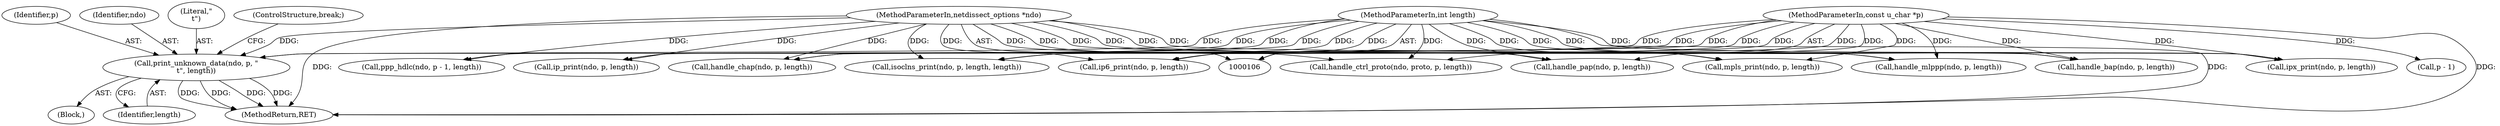 digraph "0_tcpdump_1dcd10aceabbc03bf571ea32b892c522cbe923de_13@pointer" {
"1000218" [label="(Call,print_unknown_data(ndo, p, \"\n\t\", length))"];
"1000107" [label="(MethodParameterIn,netdissect_options *ndo)"];
"1000109" [label="(MethodParameterIn,const u_char *p)"];
"1000110" [label="(MethodParameterIn,int length)"];
"1000224" [label="(MethodReturn,RET)"];
"1000143" [label="(Call,handle_mlppp(ndo, p, length))"];
"1000161" [label="(Call,handle_bap(ndo, p, length))"];
"1000128" [label="(Block,)"];
"1000220" [label="(Identifier,p)"];
"1000218" [label="(Call,print_unknown_data(ndo, p, \"\n\t\", length))"];
"1000155" [label="(Call,handle_pap(ndo, p, length))"];
"1000119" [label="(Call,ppp_hdlc(ndo, p - 1, length))"];
"1000110" [label="(MethodParameterIn,int length)"];
"1000219" [label="(Identifier,ndo)"];
"1000183" [label="(Call,ipx_print(ndo, p, length))"];
"1000197" [label="(Call,mpls_print(ndo, p, length))"];
"1000189" [label="(Call,isoclns_print(ndo, p, length, length))"];
"1000176" [label="(Call,ip6_print(ndo, p, length))"];
"1000107" [label="(MethodParameterIn,netdissect_options *ndo)"];
"1000121" [label="(Call,p - 1)"];
"1000221" [label="(Literal,\"\n\t\")"];
"1000149" [label="(Call,handle_chap(ndo, p, length))"];
"1000109" [label="(MethodParameterIn,const u_char *p)"];
"1000223" [label="(ControlStructure,break;)"];
"1000222" [label="(Identifier,length)"];
"1000169" [label="(Call,ip_print(ndo, p, length))"];
"1000136" [label="(Call,handle_ctrl_proto(ndo, proto, p, length))"];
"1000218" -> "1000128"  [label="AST: "];
"1000218" -> "1000222"  [label="CFG: "];
"1000219" -> "1000218"  [label="AST: "];
"1000220" -> "1000218"  [label="AST: "];
"1000221" -> "1000218"  [label="AST: "];
"1000222" -> "1000218"  [label="AST: "];
"1000223" -> "1000218"  [label="CFG: "];
"1000218" -> "1000224"  [label="DDG: "];
"1000218" -> "1000224"  [label="DDG: "];
"1000218" -> "1000224"  [label="DDG: "];
"1000218" -> "1000224"  [label="DDG: "];
"1000107" -> "1000218"  [label="DDG: "];
"1000109" -> "1000218"  [label="DDG: "];
"1000110" -> "1000218"  [label="DDG: "];
"1000107" -> "1000106"  [label="AST: "];
"1000107" -> "1000224"  [label="DDG: "];
"1000107" -> "1000119"  [label="DDG: "];
"1000107" -> "1000136"  [label="DDG: "];
"1000107" -> "1000143"  [label="DDG: "];
"1000107" -> "1000149"  [label="DDG: "];
"1000107" -> "1000155"  [label="DDG: "];
"1000107" -> "1000161"  [label="DDG: "];
"1000107" -> "1000169"  [label="DDG: "];
"1000107" -> "1000176"  [label="DDG: "];
"1000107" -> "1000183"  [label="DDG: "];
"1000107" -> "1000189"  [label="DDG: "];
"1000107" -> "1000197"  [label="DDG: "];
"1000109" -> "1000106"  [label="AST: "];
"1000109" -> "1000224"  [label="DDG: "];
"1000109" -> "1000121"  [label="DDG: "];
"1000109" -> "1000136"  [label="DDG: "];
"1000109" -> "1000143"  [label="DDG: "];
"1000109" -> "1000149"  [label="DDG: "];
"1000109" -> "1000155"  [label="DDG: "];
"1000109" -> "1000161"  [label="DDG: "];
"1000109" -> "1000169"  [label="DDG: "];
"1000109" -> "1000176"  [label="DDG: "];
"1000109" -> "1000183"  [label="DDG: "];
"1000109" -> "1000189"  [label="DDG: "];
"1000109" -> "1000197"  [label="DDG: "];
"1000110" -> "1000106"  [label="AST: "];
"1000110" -> "1000224"  [label="DDG: "];
"1000110" -> "1000119"  [label="DDG: "];
"1000110" -> "1000136"  [label="DDG: "];
"1000110" -> "1000143"  [label="DDG: "];
"1000110" -> "1000149"  [label="DDG: "];
"1000110" -> "1000155"  [label="DDG: "];
"1000110" -> "1000161"  [label="DDG: "];
"1000110" -> "1000169"  [label="DDG: "];
"1000110" -> "1000176"  [label="DDG: "];
"1000110" -> "1000183"  [label="DDG: "];
"1000110" -> "1000189"  [label="DDG: "];
"1000110" -> "1000197"  [label="DDG: "];
}
